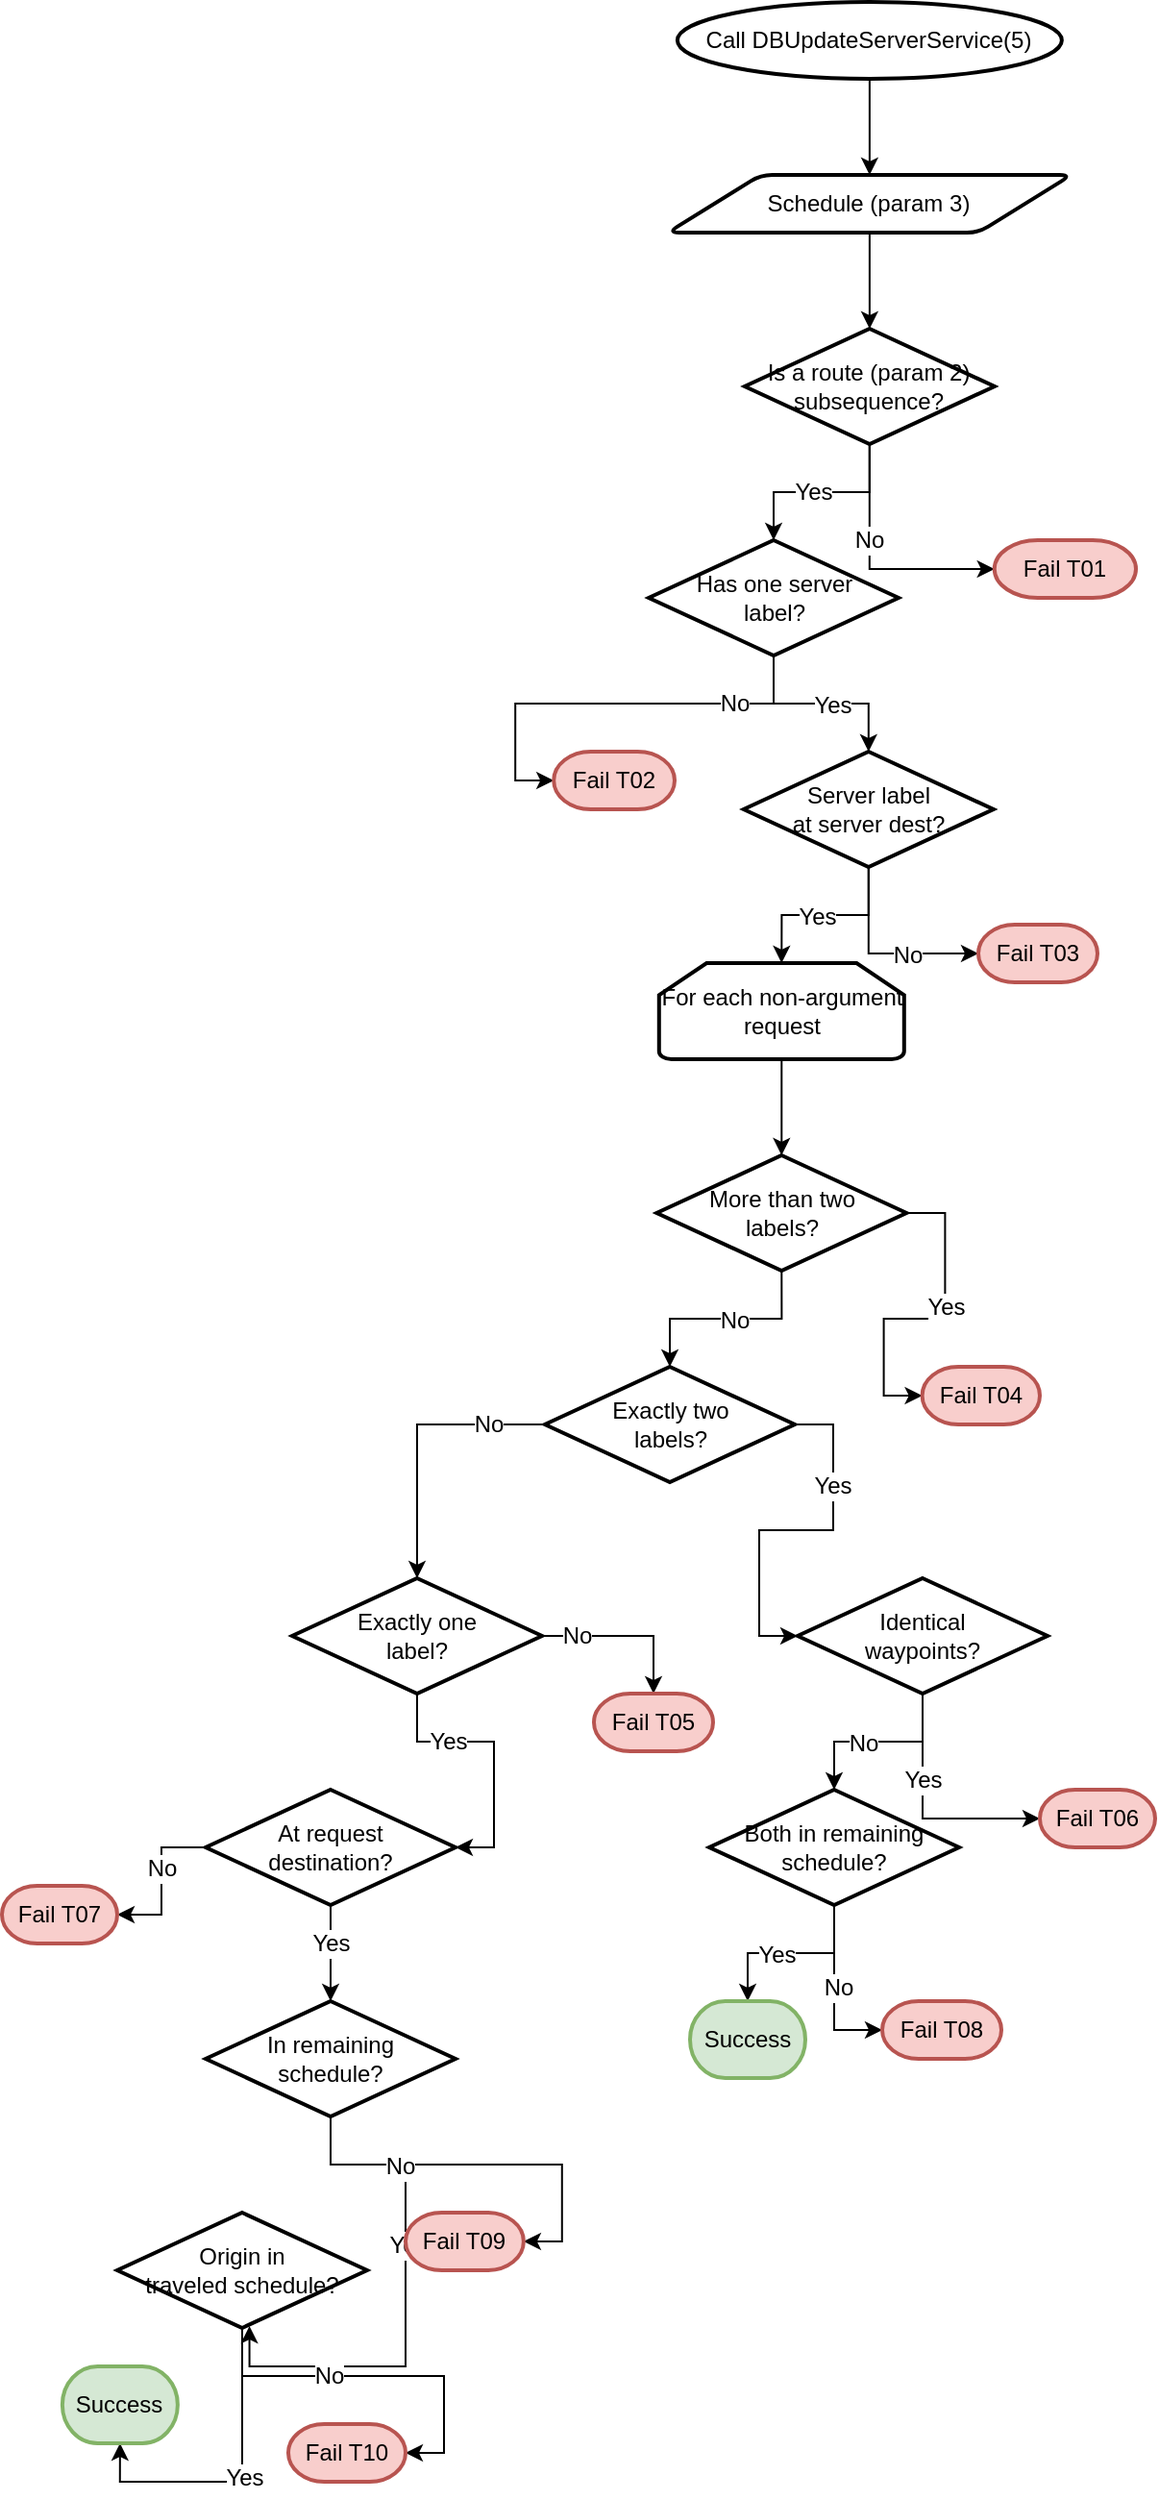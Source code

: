 <mxfile version="12.4.3" pages="1"><diagram id="nmdh06jnImG0f2alJrko" name="Page-1"><mxGraphModel dx="1762" dy="1641" grid="1" gridSize="10" guides="1" tooltips="1" connect="1" arrows="1" fold="1" page="1" pageScale="1" pageWidth="850" pageHeight="1100" math="0" shadow="0"><root><mxCell id="0"/><mxCell id="1" parent="0"/><mxCell id="NpEItniCOY3FEbjfw06i-1" style="edgeStyle=orthogonalEdgeStyle;rounded=0;orthogonalLoop=1;jettySize=auto;html=1;entryX=0.5;entryY=0;entryDx=0;entryDy=0;entryPerimeter=0;" edge="1" parent="1" source="NpEItniCOY3FEbjfw06i-2" target="NpEItniCOY3FEbjfw06i-9"><mxGeometry relative="1" as="geometry"/></mxCell><mxCell id="NpEItniCOY3FEbjfw06i-2" value="Schedule (param 3)" style="shape=parallelogram;html=1;strokeWidth=2;perimeter=parallelogramPerimeter;whiteSpace=wrap;rounded=1;arcSize=12;size=0.23;" vertex="1" parent="1"><mxGeometry x="336.44" y="90" width="210" height="30" as="geometry"/></mxCell><mxCell id="NpEItniCOY3FEbjfw06i-3" style="edgeStyle=orthogonalEdgeStyle;rounded=0;orthogonalLoop=1;jettySize=auto;html=1;exitX=0.5;exitY=1;exitDx=0;exitDy=0;exitPerimeter=0;entryX=0.5;entryY=0;entryDx=0;entryDy=0;" edge="1" parent="1" source="NpEItniCOY3FEbjfw06i-4" target="NpEItniCOY3FEbjfw06i-2"><mxGeometry relative="1" as="geometry"/></mxCell><mxCell id="NpEItniCOY3FEbjfw06i-4" value="Call DBUpdateServerService(5)" style="strokeWidth=2;html=1;shape=mxgraph.flowchart.start_2;whiteSpace=wrap;" vertex="1" parent="1"><mxGeometry x="341.44" width="200" height="40" as="geometry"/></mxCell><mxCell id="NpEItniCOY3FEbjfw06i-5" style="edgeStyle=orthogonalEdgeStyle;rounded=0;orthogonalLoop=1;jettySize=auto;html=1;entryX=0.5;entryY=0;entryDx=0;entryDy=0;entryPerimeter=0;" edge="1" parent="1" source="NpEItniCOY3FEbjfw06i-9" target="NpEItniCOY3FEbjfw06i-15"><mxGeometry relative="1" as="geometry"/></mxCell><mxCell id="NpEItniCOY3FEbjfw06i-6" value="Yes" style="text;html=1;align=center;verticalAlign=middle;resizable=0;points=[];;labelBackgroundColor=#ffffff;" vertex="1" connectable="0" parent="NpEItniCOY3FEbjfw06i-5"><mxGeometry x="0.096" relative="1" as="geometry"><mxPoint as="offset"/></mxGeometry></mxCell><mxCell id="NpEItniCOY3FEbjfw06i-7" style="edgeStyle=orthogonalEdgeStyle;rounded=0;orthogonalLoop=1;jettySize=auto;html=1;entryX=0;entryY=0.5;entryDx=0;entryDy=0;entryPerimeter=0;" edge="1" parent="1" source="NpEItniCOY3FEbjfw06i-9" target="NpEItniCOY3FEbjfw06i-10"><mxGeometry relative="1" as="geometry"/></mxCell><mxCell id="NpEItniCOY3FEbjfw06i-8" value="No" style="text;html=1;align=center;verticalAlign=middle;resizable=0;points=[];;labelBackgroundColor=#ffffff;" vertex="1" connectable="0" parent="NpEItniCOY3FEbjfw06i-7"><mxGeometry x="0.003" y="14" relative="1" as="geometry"><mxPoint x="-0.2" y="-1.2" as="offset"/></mxGeometry></mxCell><mxCell id="NpEItniCOY3FEbjfw06i-9" value="&lt;div&gt;Is a route (param 2) subsequence?&lt;br&gt;&lt;/div&gt;" style="strokeWidth=2;html=1;shape=mxgraph.flowchart.decision;whiteSpace=wrap;" vertex="1" parent="1"><mxGeometry x="376.44" y="170" width="130" height="60" as="geometry"/></mxCell><mxCell id="NpEItniCOY3FEbjfw06i-10" value="Fail T01" style="strokeWidth=2;html=1;shape=mxgraph.flowchart.terminator;whiteSpace=wrap;fillColor=#f8cecc;strokeColor=#b85450;" vertex="1" parent="1"><mxGeometry x="506.38" y="280" width="73.62" height="30" as="geometry"/></mxCell><mxCell id="NpEItniCOY3FEbjfw06i-11" style="edgeStyle=orthogonalEdgeStyle;rounded=0;orthogonalLoop=1;jettySize=auto;html=1;entryX=0.5;entryY=0;entryDx=0;entryDy=0;entryPerimeter=0;" edge="1" parent="1" source="NpEItniCOY3FEbjfw06i-15" target="NpEItniCOY3FEbjfw06i-21"><mxGeometry relative="1" as="geometry"/></mxCell><mxCell id="NpEItniCOY3FEbjfw06i-12" value="Yes" style="text;html=1;align=center;verticalAlign=middle;resizable=0;points=[];;labelBackgroundColor=#ffffff;" vertex="1" connectable="0" parent="NpEItniCOY3FEbjfw06i-11"><mxGeometry x="0.121" y="-1" relative="1" as="geometry"><mxPoint as="offset"/></mxGeometry></mxCell><mxCell id="NpEItniCOY3FEbjfw06i-13" style="edgeStyle=orthogonalEdgeStyle;rounded=0;orthogonalLoop=1;jettySize=auto;html=1;entryX=0;entryY=0.5;entryDx=0;entryDy=0;entryPerimeter=0;" edge="1" parent="1" source="NpEItniCOY3FEbjfw06i-15" target="NpEItniCOY3FEbjfw06i-16"><mxGeometry relative="1" as="geometry"/></mxCell><mxCell id="NpEItniCOY3FEbjfw06i-14" value="No" style="text;html=1;align=center;verticalAlign=middle;resizable=0;points=[];;labelBackgroundColor=#ffffff;" vertex="1" connectable="0" parent="NpEItniCOY3FEbjfw06i-13"><mxGeometry x="0.129" relative="1" as="geometry"><mxPoint x="78.6" as="offset"/></mxGeometry></mxCell><mxCell id="NpEItniCOY3FEbjfw06i-15" value="&lt;div&gt;Has one server &lt;br&gt;&lt;/div&gt;&lt;div&gt;label?&lt;br&gt;&lt;/div&gt;" style="strokeWidth=2;html=1;shape=mxgraph.flowchart.decision;whiteSpace=wrap;" vertex="1" parent="1"><mxGeometry x="326.5" y="280" width="130" height="60" as="geometry"/></mxCell><mxCell id="NpEItniCOY3FEbjfw06i-16" value="Fail T02" style="strokeWidth=2;html=1;shape=mxgraph.flowchart.terminator;whiteSpace=wrap;fillColor=#f8cecc;strokeColor=#b85450;" vertex="1" parent="1"><mxGeometry x="277.1" y="390" width="62.9" height="30" as="geometry"/></mxCell><mxCell id="NpEItniCOY3FEbjfw06i-17" style="edgeStyle=orthogonalEdgeStyle;rounded=0;orthogonalLoop=1;jettySize=auto;html=1;entryX=0.5;entryY=0;entryDx=0;entryDy=0;entryPerimeter=0;" edge="1" parent="1" source="NpEItniCOY3FEbjfw06i-21" target="NpEItniCOY3FEbjfw06i-24"><mxGeometry relative="1" as="geometry"/></mxCell><mxCell id="NpEItniCOY3FEbjfw06i-18" value="Yes" style="text;html=1;align=center;verticalAlign=middle;resizable=0;points=[];;labelBackgroundColor=#ffffff;" vertex="1" connectable="0" parent="NpEItniCOY3FEbjfw06i-17"><mxGeometry x="0.101" y="1" relative="1" as="geometry"><mxPoint as="offset"/></mxGeometry></mxCell><mxCell id="NpEItniCOY3FEbjfw06i-19" style="edgeStyle=orthogonalEdgeStyle;rounded=0;orthogonalLoop=1;jettySize=auto;html=1;entryX=0;entryY=0.5;entryDx=0;entryDy=0;entryPerimeter=0;" edge="1" parent="1" source="NpEItniCOY3FEbjfw06i-21" target="NpEItniCOY3FEbjfw06i-22"><mxGeometry relative="1" as="geometry"/></mxCell><mxCell id="NpEItniCOY3FEbjfw06i-20" value="No" style="text;html=1;align=center;verticalAlign=middle;resizable=0;points=[];;labelBackgroundColor=#ffffff;" vertex="1" connectable="0" parent="NpEItniCOY3FEbjfw06i-19"><mxGeometry x="-0.117" y="20" relative="1" as="geometry"><mxPoint x="20" y="21" as="offset"/></mxGeometry></mxCell><mxCell id="NpEItniCOY3FEbjfw06i-21" value="&lt;div&gt;Server label&lt;/div&gt;&lt;div&gt;at server dest?&lt;br&gt;&lt;/div&gt;" style="strokeWidth=2;html=1;shape=mxgraph.flowchart.decision;whiteSpace=wrap;" vertex="1" parent="1"><mxGeometry x="375.9" y="390" width="130" height="60" as="geometry"/></mxCell><mxCell id="NpEItniCOY3FEbjfw06i-22" value="Fail T03" style="strokeWidth=2;html=1;shape=mxgraph.flowchart.terminator;whiteSpace=wrap;fillColor=#f8cecc;strokeColor=#b85450;" vertex="1" parent="1"><mxGeometry x="498" y="480" width="62" height="30" as="geometry"/></mxCell><mxCell id="NpEItniCOY3FEbjfw06i-23" style="edgeStyle=orthogonalEdgeStyle;rounded=0;orthogonalLoop=1;jettySize=auto;html=1;entryX=0.5;entryY=0;entryDx=0;entryDy=0;entryPerimeter=0;" edge="1" parent="1" source="NpEItniCOY3FEbjfw06i-24" target="NpEItniCOY3FEbjfw06i-29"><mxGeometry relative="1" as="geometry"/></mxCell><mxCell id="NpEItniCOY3FEbjfw06i-24" value="For each non-argument request" style="strokeWidth=2;html=1;shape=mxgraph.flowchart.loop_limit;whiteSpace=wrap;" vertex="1" parent="1"><mxGeometry x="331.9" y="500" width="127.5" height="50" as="geometry"/></mxCell><mxCell id="NpEItniCOY3FEbjfw06i-25" style="edgeStyle=orthogonalEdgeStyle;rounded=0;orthogonalLoop=1;jettySize=auto;html=1;exitX=0.5;exitY=1;exitDx=0;exitDy=0;exitPerimeter=0;entryX=0.5;entryY=0;entryDx=0;entryDy=0;entryPerimeter=0;" edge="1" parent="1" source="NpEItniCOY3FEbjfw06i-29" target="NpEItniCOY3FEbjfw06i-35"><mxGeometry relative="1" as="geometry"/></mxCell><mxCell id="NpEItniCOY3FEbjfw06i-26" value="No" style="text;html=1;align=center;verticalAlign=middle;resizable=0;points=[];;labelBackgroundColor=#ffffff;" vertex="1" connectable="0" parent="NpEItniCOY3FEbjfw06i-25"><mxGeometry x="-0.533" y="-8" relative="1" as="geometry"><mxPoint x="-24.2" y="9" as="offset"/></mxGeometry></mxCell><mxCell id="NpEItniCOY3FEbjfw06i-27" style="edgeStyle=orthogonalEdgeStyle;rounded=0;orthogonalLoop=1;jettySize=auto;html=1;entryX=0;entryY=0.5;entryDx=0;entryDy=0;entryPerimeter=0;" edge="1" parent="1" source="NpEItniCOY3FEbjfw06i-29" target="NpEItniCOY3FEbjfw06i-30"><mxGeometry relative="1" as="geometry"/></mxCell><mxCell id="NpEItniCOY3FEbjfw06i-28" value="Yes" style="text;html=1;align=center;verticalAlign=middle;resizable=0;points=[];;labelBackgroundColor=#ffffff;" vertex="1" connectable="0" parent="NpEItniCOY3FEbjfw06i-27"><mxGeometry x="-0.18" relative="1" as="geometry"><mxPoint as="offset"/></mxGeometry></mxCell><mxCell id="NpEItniCOY3FEbjfw06i-29" value="&lt;div&gt;More than two&lt;/div&gt;&lt;div&gt;labels?&lt;br&gt;&lt;/div&gt;" style="strokeWidth=2;html=1;shape=mxgraph.flowchart.decision;whiteSpace=wrap;" vertex="1" parent="1"><mxGeometry x="330.65" y="600" width="130" height="60" as="geometry"/></mxCell><mxCell id="NpEItniCOY3FEbjfw06i-30" value="Fail T04" style="strokeWidth=2;html=1;shape=mxgraph.flowchart.terminator;whiteSpace=wrap;fillColor=#f8cecc;strokeColor=#b85450;" vertex="1" parent="1"><mxGeometry x="468.8" y="710" width="61.2" height="30" as="geometry"/></mxCell><mxCell id="NpEItniCOY3FEbjfw06i-31" style="edgeStyle=orthogonalEdgeStyle;rounded=0;orthogonalLoop=1;jettySize=auto;html=1;entryX=0.5;entryY=0;entryDx=0;entryDy=0;entryPerimeter=0;" edge="1" parent="1" source="NpEItniCOY3FEbjfw06i-35" target="NpEItniCOY3FEbjfw06i-53"><mxGeometry relative="1" as="geometry"/></mxCell><mxCell id="NpEItniCOY3FEbjfw06i-32" value="No" style="text;html=1;align=center;verticalAlign=middle;resizable=0;points=[];;labelBackgroundColor=#ffffff;" vertex="1" connectable="0" parent="NpEItniCOY3FEbjfw06i-31"><mxGeometry x="-0.6" relative="1" as="geometry"><mxPoint as="offset"/></mxGeometry></mxCell><mxCell id="NpEItniCOY3FEbjfw06i-33" style="edgeStyle=orthogonalEdgeStyle;rounded=0;orthogonalLoop=1;jettySize=auto;html=1;exitX=1;exitY=0.5;exitDx=0;exitDy=0;exitPerimeter=0;entryX=0;entryY=0.5;entryDx=0;entryDy=0;entryPerimeter=0;" edge="1" parent="1" source="NpEItniCOY3FEbjfw06i-35" target="NpEItniCOY3FEbjfw06i-40"><mxGeometry relative="1" as="geometry"/></mxCell><mxCell id="NpEItniCOY3FEbjfw06i-34" value="Yes" style="text;html=1;align=center;verticalAlign=middle;resizable=0;points=[];;labelBackgroundColor=#ffffff;" vertex="1" connectable="0" parent="NpEItniCOY3FEbjfw06i-33"><mxGeometry x="-0.452" y="-1" relative="1" as="geometry"><mxPoint as="offset"/></mxGeometry></mxCell><mxCell id="NpEItniCOY3FEbjfw06i-35" value="&lt;div&gt;Exactly two&lt;br&gt;&lt;/div&gt;&lt;div&gt;labels?&lt;br&gt;&lt;/div&gt;" style="strokeWidth=2;html=1;shape=mxgraph.flowchart.decision;whiteSpace=wrap;" vertex="1" parent="1"><mxGeometry x="272.5" y="710" width="130" height="60" as="geometry"/></mxCell><mxCell id="NpEItniCOY3FEbjfw06i-36" style="edgeStyle=orthogonalEdgeStyle;rounded=0;orthogonalLoop=1;jettySize=auto;html=1;entryX=0.5;entryY=0;entryDx=0;entryDy=0;entryPerimeter=0;" edge="1" parent="1" source="NpEItniCOY3FEbjfw06i-40" target="NpEItniCOY3FEbjfw06i-46"><mxGeometry relative="1" as="geometry"/></mxCell><mxCell id="NpEItniCOY3FEbjfw06i-37" value="No" style="text;html=1;align=center;verticalAlign=middle;resizable=0;points=[];;labelBackgroundColor=#ffffff;" vertex="1" connectable="0" parent="NpEItniCOY3FEbjfw06i-36"><mxGeometry x="0.167" y="1" relative="1" as="geometry"><mxPoint as="offset"/></mxGeometry></mxCell><mxCell id="NpEItniCOY3FEbjfw06i-38" style="edgeStyle=orthogonalEdgeStyle;rounded=0;orthogonalLoop=1;jettySize=auto;html=1;entryX=0;entryY=0.5;entryDx=0;entryDy=0;entryPerimeter=0;" edge="1" parent="1" source="NpEItniCOY3FEbjfw06i-40" target="NpEItniCOY3FEbjfw06i-41"><mxGeometry relative="1" as="geometry"/></mxCell><mxCell id="NpEItniCOY3FEbjfw06i-39" value="Yes" style="text;html=1;align=center;verticalAlign=middle;resizable=0;points=[];;labelBackgroundColor=#ffffff;" vertex="1" connectable="0" parent="NpEItniCOY3FEbjfw06i-38"><mxGeometry x="-0.291" relative="1" as="geometry"><mxPoint as="offset"/></mxGeometry></mxCell><mxCell id="NpEItniCOY3FEbjfw06i-40" value="&lt;div&gt;Identical&lt;/div&gt;&lt;div&gt;waypoints?&lt;br&gt;&lt;/div&gt;" style="strokeWidth=2;html=1;shape=mxgraph.flowchart.decision;whiteSpace=wrap;" vertex="1" parent="1"><mxGeometry x="404.0" y="820" width="130" height="60" as="geometry"/></mxCell><mxCell id="NpEItniCOY3FEbjfw06i-41" value="Fail T06" style="strokeWidth=2;html=1;shape=mxgraph.flowchart.terminator;whiteSpace=wrap;fillColor=#f8cecc;strokeColor=#b85450;" vertex="1" parent="1"><mxGeometry x="530" y="930" width="60" height="30" as="geometry"/></mxCell><mxCell id="NpEItniCOY3FEbjfw06i-42" style="edgeStyle=orthogonalEdgeStyle;rounded=0;orthogonalLoop=1;jettySize=auto;html=1;entryX=0.5;entryY=0;entryDx=0;entryDy=0;entryPerimeter=0;" edge="1" parent="1" source="NpEItniCOY3FEbjfw06i-46" target="NpEItniCOY3FEbjfw06i-48"><mxGeometry relative="1" as="geometry"/></mxCell><mxCell id="NpEItniCOY3FEbjfw06i-43" value="Yes" style="text;html=1;align=center;verticalAlign=middle;resizable=0;points=[];;labelBackgroundColor=#ffffff;" vertex="1" connectable="0" parent="NpEItniCOY3FEbjfw06i-42"><mxGeometry x="0.173" y="1" relative="1" as="geometry"><mxPoint as="offset"/></mxGeometry></mxCell><mxCell id="NpEItniCOY3FEbjfw06i-44" style="edgeStyle=orthogonalEdgeStyle;rounded=0;orthogonalLoop=1;jettySize=auto;html=1;entryX=0;entryY=0.5;entryDx=0;entryDy=0;entryPerimeter=0;" edge="1" parent="1" source="NpEItniCOY3FEbjfw06i-46" target="NpEItniCOY3FEbjfw06i-47"><mxGeometry relative="1" as="geometry"/></mxCell><mxCell id="NpEItniCOY3FEbjfw06i-45" value="No" style="text;html=1;align=center;verticalAlign=middle;resizable=0;points=[];;labelBackgroundColor=#ffffff;" vertex="1" connectable="0" parent="NpEItniCOY3FEbjfw06i-44"><mxGeometry x="-0.044" y="2" relative="1" as="geometry"><mxPoint as="offset"/></mxGeometry></mxCell><mxCell id="NpEItniCOY3FEbjfw06i-46" value="&lt;div&gt;Both in remaining&lt;/div&gt;&lt;div&gt;schedule?&lt;br&gt;&lt;/div&gt;" style="strokeWidth=2;html=1;shape=mxgraph.flowchart.decision;whiteSpace=wrap;" vertex="1" parent="1"><mxGeometry x="358.0" y="930" width="130" height="60" as="geometry"/></mxCell><mxCell id="NpEItniCOY3FEbjfw06i-47" value="Fail T08" style="strokeWidth=2;html=1;shape=mxgraph.flowchart.terminator;whiteSpace=wrap;fillColor=#f8cecc;strokeColor=#b85450;" vertex="1" parent="1"><mxGeometry x="448" y="1040" width="62" height="30" as="geometry"/></mxCell><mxCell id="NpEItniCOY3FEbjfw06i-48" value="Success" style="strokeWidth=2;html=1;shape=mxgraph.flowchart.terminator;whiteSpace=wrap;fillColor=#d5e8d4;strokeColor=#82b366;" vertex="1" parent="1"><mxGeometry x="348.0" y="1040" width="60" height="40" as="geometry"/></mxCell><mxCell id="NpEItniCOY3FEbjfw06i-49" style="edgeStyle=orthogonalEdgeStyle;rounded=0;orthogonalLoop=1;jettySize=auto;html=1;entryX=1;entryY=0.5;entryDx=0;entryDy=0;entryPerimeter=0;" edge="1" parent="1" source="NpEItniCOY3FEbjfw06i-53" target="NpEItniCOY3FEbjfw06i-58"><mxGeometry relative="1" as="geometry"/></mxCell><mxCell id="NpEItniCOY3FEbjfw06i-50" value="Yes" style="text;html=1;align=center;verticalAlign=middle;resizable=0;points=[];;labelBackgroundColor=#ffffff;" vertex="1" connectable="0" parent="NpEItniCOY3FEbjfw06i-49"><mxGeometry x="-0.411" relative="1" as="geometry"><mxPoint as="offset"/></mxGeometry></mxCell><mxCell id="NpEItniCOY3FEbjfw06i-51" style="edgeStyle=orthogonalEdgeStyle;rounded=0;orthogonalLoop=1;jettySize=auto;html=1;entryX=0.5;entryY=0;entryDx=0;entryDy=0;entryPerimeter=0;exitX=1;exitY=0.5;exitDx=0;exitDy=0;exitPerimeter=0;" edge="1" parent="1" source="NpEItniCOY3FEbjfw06i-53" target="NpEItniCOY3FEbjfw06i-59"><mxGeometry relative="1" as="geometry"><mxPoint x="271.44" y="870" as="sourcePoint"/></mxGeometry></mxCell><mxCell id="NpEItniCOY3FEbjfw06i-52" value="No" style="text;html=1;align=center;verticalAlign=middle;resizable=0;points=[];;labelBackgroundColor=#ffffff;" vertex="1" connectable="0" parent="NpEItniCOY3FEbjfw06i-51"><mxGeometry x="-0.6" relative="1" as="geometry"><mxPoint as="offset"/></mxGeometry></mxCell><mxCell id="NpEItniCOY3FEbjfw06i-53" value="&lt;div&gt;Exactly one&lt;br&gt;&lt;/div&gt;&lt;div&gt;label?&lt;br&gt;&lt;/div&gt;" style="strokeWidth=2;html=1;shape=mxgraph.flowchart.decision;whiteSpace=wrap;" vertex="1" parent="1"><mxGeometry x="141.0" y="820" width="130" height="60" as="geometry"/></mxCell><mxCell id="NpEItniCOY3FEbjfw06i-54" style="edgeStyle=orthogonalEdgeStyle;rounded=0;orthogonalLoop=1;jettySize=auto;html=1;exitX=0.5;exitY=1;exitDx=0;exitDy=0;exitPerimeter=0;entryX=0.5;entryY=0;entryDx=0;entryDy=0;entryPerimeter=0;" edge="1" parent="1" source="NpEItniCOY3FEbjfw06i-58" target="NpEItniCOY3FEbjfw06i-65"><mxGeometry relative="1" as="geometry"/></mxCell><mxCell id="NpEItniCOY3FEbjfw06i-55" value="Yes" style="text;html=1;align=center;verticalAlign=middle;resizable=0;points=[];;labelBackgroundColor=#ffffff;" vertex="1" connectable="0" parent="NpEItniCOY3FEbjfw06i-54"><mxGeometry x="-0.696" y="1" relative="1" as="geometry"><mxPoint x="-0.84" y="12.4" as="offset"/></mxGeometry></mxCell><mxCell id="NpEItniCOY3FEbjfw06i-56" style="edgeStyle=orthogonalEdgeStyle;rounded=0;orthogonalLoop=1;jettySize=auto;html=1;entryX=1;entryY=0.5;entryDx=0;entryDy=0;entryPerimeter=0;" edge="1" parent="1" source="NpEItniCOY3FEbjfw06i-58" target="NpEItniCOY3FEbjfw06i-60"><mxGeometry relative="1" as="geometry"/></mxCell><mxCell id="NpEItniCOY3FEbjfw06i-57" value="No" style="text;html=1;align=center;verticalAlign=middle;resizable=0;points=[];;labelBackgroundColor=#ffffff;" vertex="1" connectable="0" parent="NpEItniCOY3FEbjfw06i-56"><mxGeometry x="-0.429" y="11" relative="1" as="geometry"><mxPoint x="-11" y="11" as="offset"/></mxGeometry></mxCell><mxCell id="NpEItniCOY3FEbjfw06i-58" value="&lt;div&gt;At request&lt;/div&gt;&lt;div&gt;destination?&lt;br&gt;&lt;/div&gt;" style="strokeWidth=2;html=1;shape=mxgraph.flowchart.decision;whiteSpace=wrap;" vertex="1" parent="1"><mxGeometry x="96.0" y="930" width="130" height="60" as="geometry"/></mxCell><mxCell id="NpEItniCOY3FEbjfw06i-59" value="Fail T05" style="strokeWidth=2;html=1;shape=mxgraph.flowchart.terminator;whiteSpace=wrap;fillColor=#f8cecc;strokeColor=#b85450;" vertex="1" parent="1"><mxGeometry x="298" y="880" width="62" height="30" as="geometry"/></mxCell><mxCell id="NpEItniCOY3FEbjfw06i-60" value="Fail T07" style="strokeWidth=2;html=1;shape=mxgraph.flowchart.terminator;whiteSpace=wrap;fillColor=#f8cecc;strokeColor=#b85450;" vertex="1" parent="1"><mxGeometry x="-10" y="980" width="60" height="30" as="geometry"/></mxCell><mxCell id="NpEItniCOY3FEbjfw06i-61" style="edgeStyle=orthogonalEdgeStyle;rounded=0;orthogonalLoop=1;jettySize=auto;html=1;entryX=0.529;entryY=0.984;entryDx=0;entryDy=0;entryPerimeter=0;" edge="1" parent="1" source="NpEItniCOY3FEbjfw06i-65" target="NpEItniCOY3FEbjfw06i-71"><mxGeometry relative="1" as="geometry"/></mxCell><mxCell id="NpEItniCOY3FEbjfw06i-62" value="Yes" style="text;html=1;align=center;verticalAlign=middle;resizable=0;points=[];;labelBackgroundColor=#ffffff;" vertex="1" connectable="0" parent="NpEItniCOY3FEbjfw06i-61"><mxGeometry x="-0.217" y="1" relative="1" as="geometry"><mxPoint as="offset"/></mxGeometry></mxCell><mxCell id="NpEItniCOY3FEbjfw06i-63" style="edgeStyle=orthogonalEdgeStyle;rounded=0;orthogonalLoop=1;jettySize=auto;html=1;entryX=1;entryY=0.5;entryDx=0;entryDy=0;entryPerimeter=0;" edge="1" parent="1" source="NpEItniCOY3FEbjfw06i-65" target="NpEItniCOY3FEbjfw06i-66"><mxGeometry relative="1" as="geometry"/></mxCell><mxCell id="NpEItniCOY3FEbjfw06i-64" value="No" style="text;html=1;align=center;verticalAlign=middle;resizable=0;points=[];;labelBackgroundColor=#ffffff;" vertex="1" connectable="0" parent="NpEItniCOY3FEbjfw06i-63"><mxGeometry x="-0.41" y="-1" relative="1" as="geometry"><mxPoint as="offset"/></mxGeometry></mxCell><mxCell id="NpEItniCOY3FEbjfw06i-65" value="&lt;div&gt;In remaining&lt;/div&gt;&lt;div&gt;schedule?&lt;br&gt;&lt;/div&gt;" style="strokeWidth=2;html=1;shape=mxgraph.flowchart.decision;whiteSpace=wrap;" vertex="1" parent="1"><mxGeometry x="96.0" y="1040" width="130" height="60" as="geometry"/></mxCell><mxCell id="NpEItniCOY3FEbjfw06i-66" value="Fail T09" style="strokeWidth=2;html=1;shape=mxgraph.flowchart.terminator;whiteSpace=wrap;fillColor=#f8cecc;strokeColor=#b85450;" vertex="1" parent="1"><mxGeometry x="200" y="1150" width="61.44" height="30" as="geometry"/></mxCell><mxCell id="NpEItniCOY3FEbjfw06i-67" style="edgeStyle=orthogonalEdgeStyle;rounded=0;orthogonalLoop=1;jettySize=auto;html=1;entryX=0.5;entryY=1;entryDx=0;entryDy=0;entryPerimeter=0;" edge="1" parent="1" source="NpEItniCOY3FEbjfw06i-71" target="NpEItniCOY3FEbjfw06i-73"><mxGeometry relative="1" as="geometry"/></mxCell><mxCell id="NpEItniCOY3FEbjfw06i-68" value="Yes" style="text;html=1;align=center;verticalAlign=middle;resizable=0;points=[];;labelBackgroundColor=#ffffff;" vertex="1" connectable="0" parent="NpEItniCOY3FEbjfw06i-67"><mxGeometry x="-0.054" y="1" relative="1" as="geometry"><mxPoint as="offset"/></mxGeometry></mxCell><mxCell id="NpEItniCOY3FEbjfw06i-69" style="edgeStyle=orthogonalEdgeStyle;rounded=0;orthogonalLoop=1;jettySize=auto;html=1;entryX=1;entryY=0.5;entryDx=0;entryDy=0;entryPerimeter=0;" edge="1" parent="1" source="NpEItniCOY3FEbjfw06i-71" target="NpEItniCOY3FEbjfw06i-72"><mxGeometry relative="1" as="geometry"/></mxCell><mxCell id="NpEItniCOY3FEbjfw06i-70" value="No" style="text;html=1;align=center;verticalAlign=middle;resizable=0;points=[];;labelBackgroundColor=#ffffff;" vertex="1" connectable="0" parent="NpEItniCOY3FEbjfw06i-69"><mxGeometry x="-0.267" relative="1" as="geometry"><mxPoint as="offset"/></mxGeometry></mxCell><mxCell id="NpEItniCOY3FEbjfw06i-71" value="&lt;div&gt;Origin in&lt;/div&gt;&lt;div&gt;traveled schedule?&lt;br&gt;&lt;/div&gt;" style="strokeWidth=2;html=1;shape=mxgraph.flowchart.decision;whiteSpace=wrap;" vertex="1" parent="1"><mxGeometry x="50.0" y="1150" width="130" height="60" as="geometry"/></mxCell><mxCell id="NpEItniCOY3FEbjfw06i-72" value="Fail T10" style="strokeWidth=2;html=1;shape=mxgraph.flowchart.terminator;whiteSpace=wrap;fillColor=#f8cecc;strokeColor=#b85450;" vertex="1" parent="1"><mxGeometry x="139" y="1260" width="61" height="30" as="geometry"/></mxCell><mxCell id="NpEItniCOY3FEbjfw06i-73" value="Success" style="strokeWidth=2;html=1;shape=mxgraph.flowchart.terminator;whiteSpace=wrap;fillColor=#d5e8d4;strokeColor=#82b366;" vertex="1" parent="1"><mxGeometry x="21.44" y="1230" width="60" height="40" as="geometry"/></mxCell></root></mxGraphModel></diagram></mxfile>